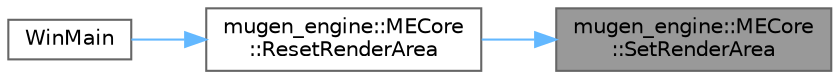 digraph "mugen_engine::MECore::SetRenderArea"
{
 // LATEX_PDF_SIZE
  bgcolor="transparent";
  edge [fontname=Helvetica,fontsize=10,labelfontname=Helvetica,labelfontsize=10];
  node [fontname=Helvetica,fontsize=10,shape=box,height=0.2,width=0.4];
  rankdir="RL";
  Node1 [id="Node000001",label="mugen_engine::MECore\l::SetRenderArea",height=0.2,width=0.4,color="gray40", fillcolor="grey60", style="filled", fontcolor="black",tooltip="描画可能な範囲を設定する"];
  Node1 -> Node2 [id="edge1_Node000001_Node000002",dir="back",color="steelblue1",style="solid",tooltip=" "];
  Node2 [id="Node000002",label="mugen_engine::MECore\l::ResetRenderArea",height=0.2,width=0.4,color="grey40", fillcolor="white", style="filled",URL="$classmugen__engine_1_1_m_e_core.html#aef074df0952ec0eedb4c8f7d86028ecf",tooltip="描画可能な範囲を画面全体に設定する"];
  Node2 -> Node3 [id="edge2_Node000002_Node000003",dir="back",color="steelblue1",style="solid",tooltip=" "];
  Node3 [id="Node000003",label="WinMain",height=0.2,width=0.4,color="grey40", fillcolor="white", style="filled",URL="$main_8cpp.html#aa9f5bde5a38da1ef0ae63e9a5a567411",tooltip=" "];
}
